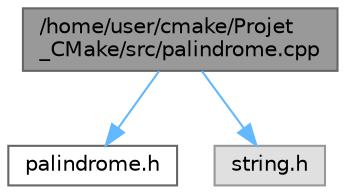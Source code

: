 digraph "/home/user/cmake/Projet_CMake/src/palindrome.cpp"
{
 // LATEX_PDF_SIZE
  bgcolor="transparent";
  edge [fontname=Helvetica,fontsize=10,labelfontname=Helvetica,labelfontsize=10];
  node [fontname=Helvetica,fontsize=10,shape=box,height=0.2,width=0.4];
  Node1 [id="Node000001",label="/home/user/cmake/Projet\l_CMake/src/palindrome.cpp",height=0.2,width=0.4,color="gray40", fillcolor="grey60", style="filled", fontcolor="black",tooltip="Implementation of palindrome function."];
  Node1 -> Node2 [id="edge3_Node000001_Node000002",color="steelblue1",style="solid",tooltip=" "];
  Node2 [id="Node000002",label="palindrome.h",height=0.2,width=0.4,color="grey40", fillcolor="white", style="filled",URL="$d3/dbb/palindrome_8h.html",tooltip="Check if a string is a palindrome."];
  Node1 -> Node3 [id="edge4_Node000001_Node000003",color="steelblue1",style="solid",tooltip=" "];
  Node3 [id="Node000003",label="string.h",height=0.2,width=0.4,color="grey60", fillcolor="#E0E0E0", style="filled",tooltip=" "];
}
